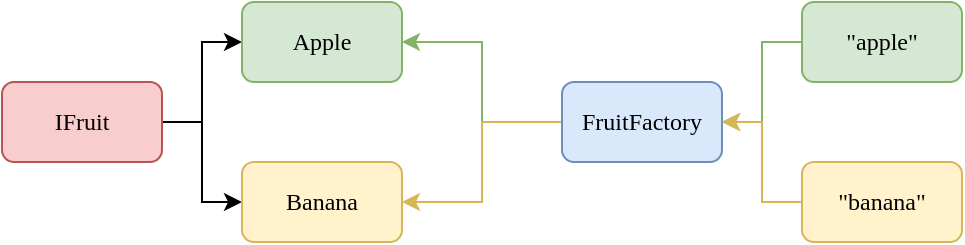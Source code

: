 <mxfile version="22.1.18" type="device">
  <diagram name="第 1 页" id="_gNiT-tmBhUaY3uQYpqy">
    <mxGraphModel dx="815" dy="482" grid="1" gridSize="10" guides="1" tooltips="1" connect="1" arrows="1" fold="1" page="1" pageScale="1" pageWidth="827" pageHeight="1169" math="0" shadow="0">
      <root>
        <mxCell id="0" />
        <mxCell id="1" parent="0" />
        <mxCell id="IEbptN1qwg81yh14mzyM-4" style="edgeStyle=orthogonalEdgeStyle;rounded=0;orthogonalLoop=1;jettySize=auto;html=1;" edge="1" parent="1" source="IEbptN1qwg81yh14mzyM-1" target="IEbptN1qwg81yh14mzyM-2">
          <mxGeometry relative="1" as="geometry" />
        </mxCell>
        <mxCell id="IEbptN1qwg81yh14mzyM-5" style="edgeStyle=orthogonalEdgeStyle;rounded=0;orthogonalLoop=1;jettySize=auto;html=1;" edge="1" parent="1" source="IEbptN1qwg81yh14mzyM-1" target="IEbptN1qwg81yh14mzyM-3">
          <mxGeometry relative="1" as="geometry" />
        </mxCell>
        <mxCell id="IEbptN1qwg81yh14mzyM-1" value="&lt;font face=&quot;Comic Sans MS&quot;&gt;IFruit&lt;/font&gt;" style="rounded=1;whiteSpace=wrap;html=1;fillColor=#f8cecc;strokeColor=#b85450;" vertex="1" parent="1">
          <mxGeometry x="80" y="80" width="80" height="40" as="geometry" />
        </mxCell>
        <mxCell id="IEbptN1qwg81yh14mzyM-2" value="&lt;font face=&quot;Comic Sans MS&quot;&gt;Apple&lt;/font&gt;" style="rounded=1;whiteSpace=wrap;html=1;fillColor=#d5e8d4;strokeColor=#82b366;" vertex="1" parent="1">
          <mxGeometry x="200" y="40" width="80" height="40" as="geometry" />
        </mxCell>
        <mxCell id="IEbptN1qwg81yh14mzyM-3" value="&lt;font face=&quot;Comic Sans MS&quot;&gt;Banana&lt;/font&gt;" style="rounded=1;whiteSpace=wrap;html=1;fillColor=#fff2cc;strokeColor=#d6b656;" vertex="1" parent="1">
          <mxGeometry x="200" y="120" width="80" height="40" as="geometry" />
        </mxCell>
        <mxCell id="IEbptN1qwg81yh14mzyM-11" style="edgeStyle=orthogonalEdgeStyle;rounded=0;orthogonalLoop=1;jettySize=auto;html=1;entryX=1;entryY=0.5;entryDx=0;entryDy=0;fillColor=#d5e8d4;strokeColor=#82b366;" edge="1" parent="1" source="IEbptN1qwg81yh14mzyM-6" target="IEbptN1qwg81yh14mzyM-2">
          <mxGeometry relative="1" as="geometry" />
        </mxCell>
        <mxCell id="IEbptN1qwg81yh14mzyM-12" style="edgeStyle=orthogonalEdgeStyle;rounded=0;orthogonalLoop=1;jettySize=auto;html=1;fillColor=#fff2cc;strokeColor=#d6b656;" edge="1" parent="1" source="IEbptN1qwg81yh14mzyM-6" target="IEbptN1qwg81yh14mzyM-3">
          <mxGeometry relative="1" as="geometry" />
        </mxCell>
        <mxCell id="IEbptN1qwg81yh14mzyM-6" value="&lt;font face=&quot;Comic Sans MS&quot;&gt;FruitFactory&lt;/font&gt;" style="rounded=1;whiteSpace=wrap;html=1;fillColor=#dae8fc;strokeColor=#6c8ebf;" vertex="1" parent="1">
          <mxGeometry x="360" y="80" width="80" height="40" as="geometry" />
        </mxCell>
        <mxCell id="IEbptN1qwg81yh14mzyM-9" style="edgeStyle=orthogonalEdgeStyle;rounded=0;orthogonalLoop=1;jettySize=auto;html=1;entryX=1;entryY=0.5;entryDx=0;entryDy=0;fillColor=#d5e8d4;strokeColor=#82b366;" edge="1" parent="1" source="IEbptN1qwg81yh14mzyM-7" target="IEbptN1qwg81yh14mzyM-6">
          <mxGeometry relative="1" as="geometry" />
        </mxCell>
        <mxCell id="IEbptN1qwg81yh14mzyM-7" value="&lt;font face=&quot;Comic Sans MS&quot;&gt;&quot;apple&quot;&lt;/font&gt;" style="rounded=1;whiteSpace=wrap;html=1;fillColor=#d5e8d4;strokeColor=#82b366;" vertex="1" parent="1">
          <mxGeometry x="480" y="40" width="80" height="40" as="geometry" />
        </mxCell>
        <mxCell id="IEbptN1qwg81yh14mzyM-10" style="edgeStyle=orthogonalEdgeStyle;rounded=0;orthogonalLoop=1;jettySize=auto;html=1;entryX=1;entryY=0.5;entryDx=0;entryDy=0;fillColor=#fff2cc;strokeColor=#d6b656;" edge="1" parent="1" source="IEbptN1qwg81yh14mzyM-8" target="IEbptN1qwg81yh14mzyM-6">
          <mxGeometry relative="1" as="geometry" />
        </mxCell>
        <mxCell id="IEbptN1qwg81yh14mzyM-8" value="&lt;font face=&quot;Comic Sans MS&quot;&gt;&quot;banana&quot;&lt;/font&gt;" style="rounded=1;whiteSpace=wrap;html=1;fillColor=#fff2cc;strokeColor=#d6b656;" vertex="1" parent="1">
          <mxGeometry x="480" y="120" width="80" height="40" as="geometry" />
        </mxCell>
      </root>
    </mxGraphModel>
  </diagram>
</mxfile>
